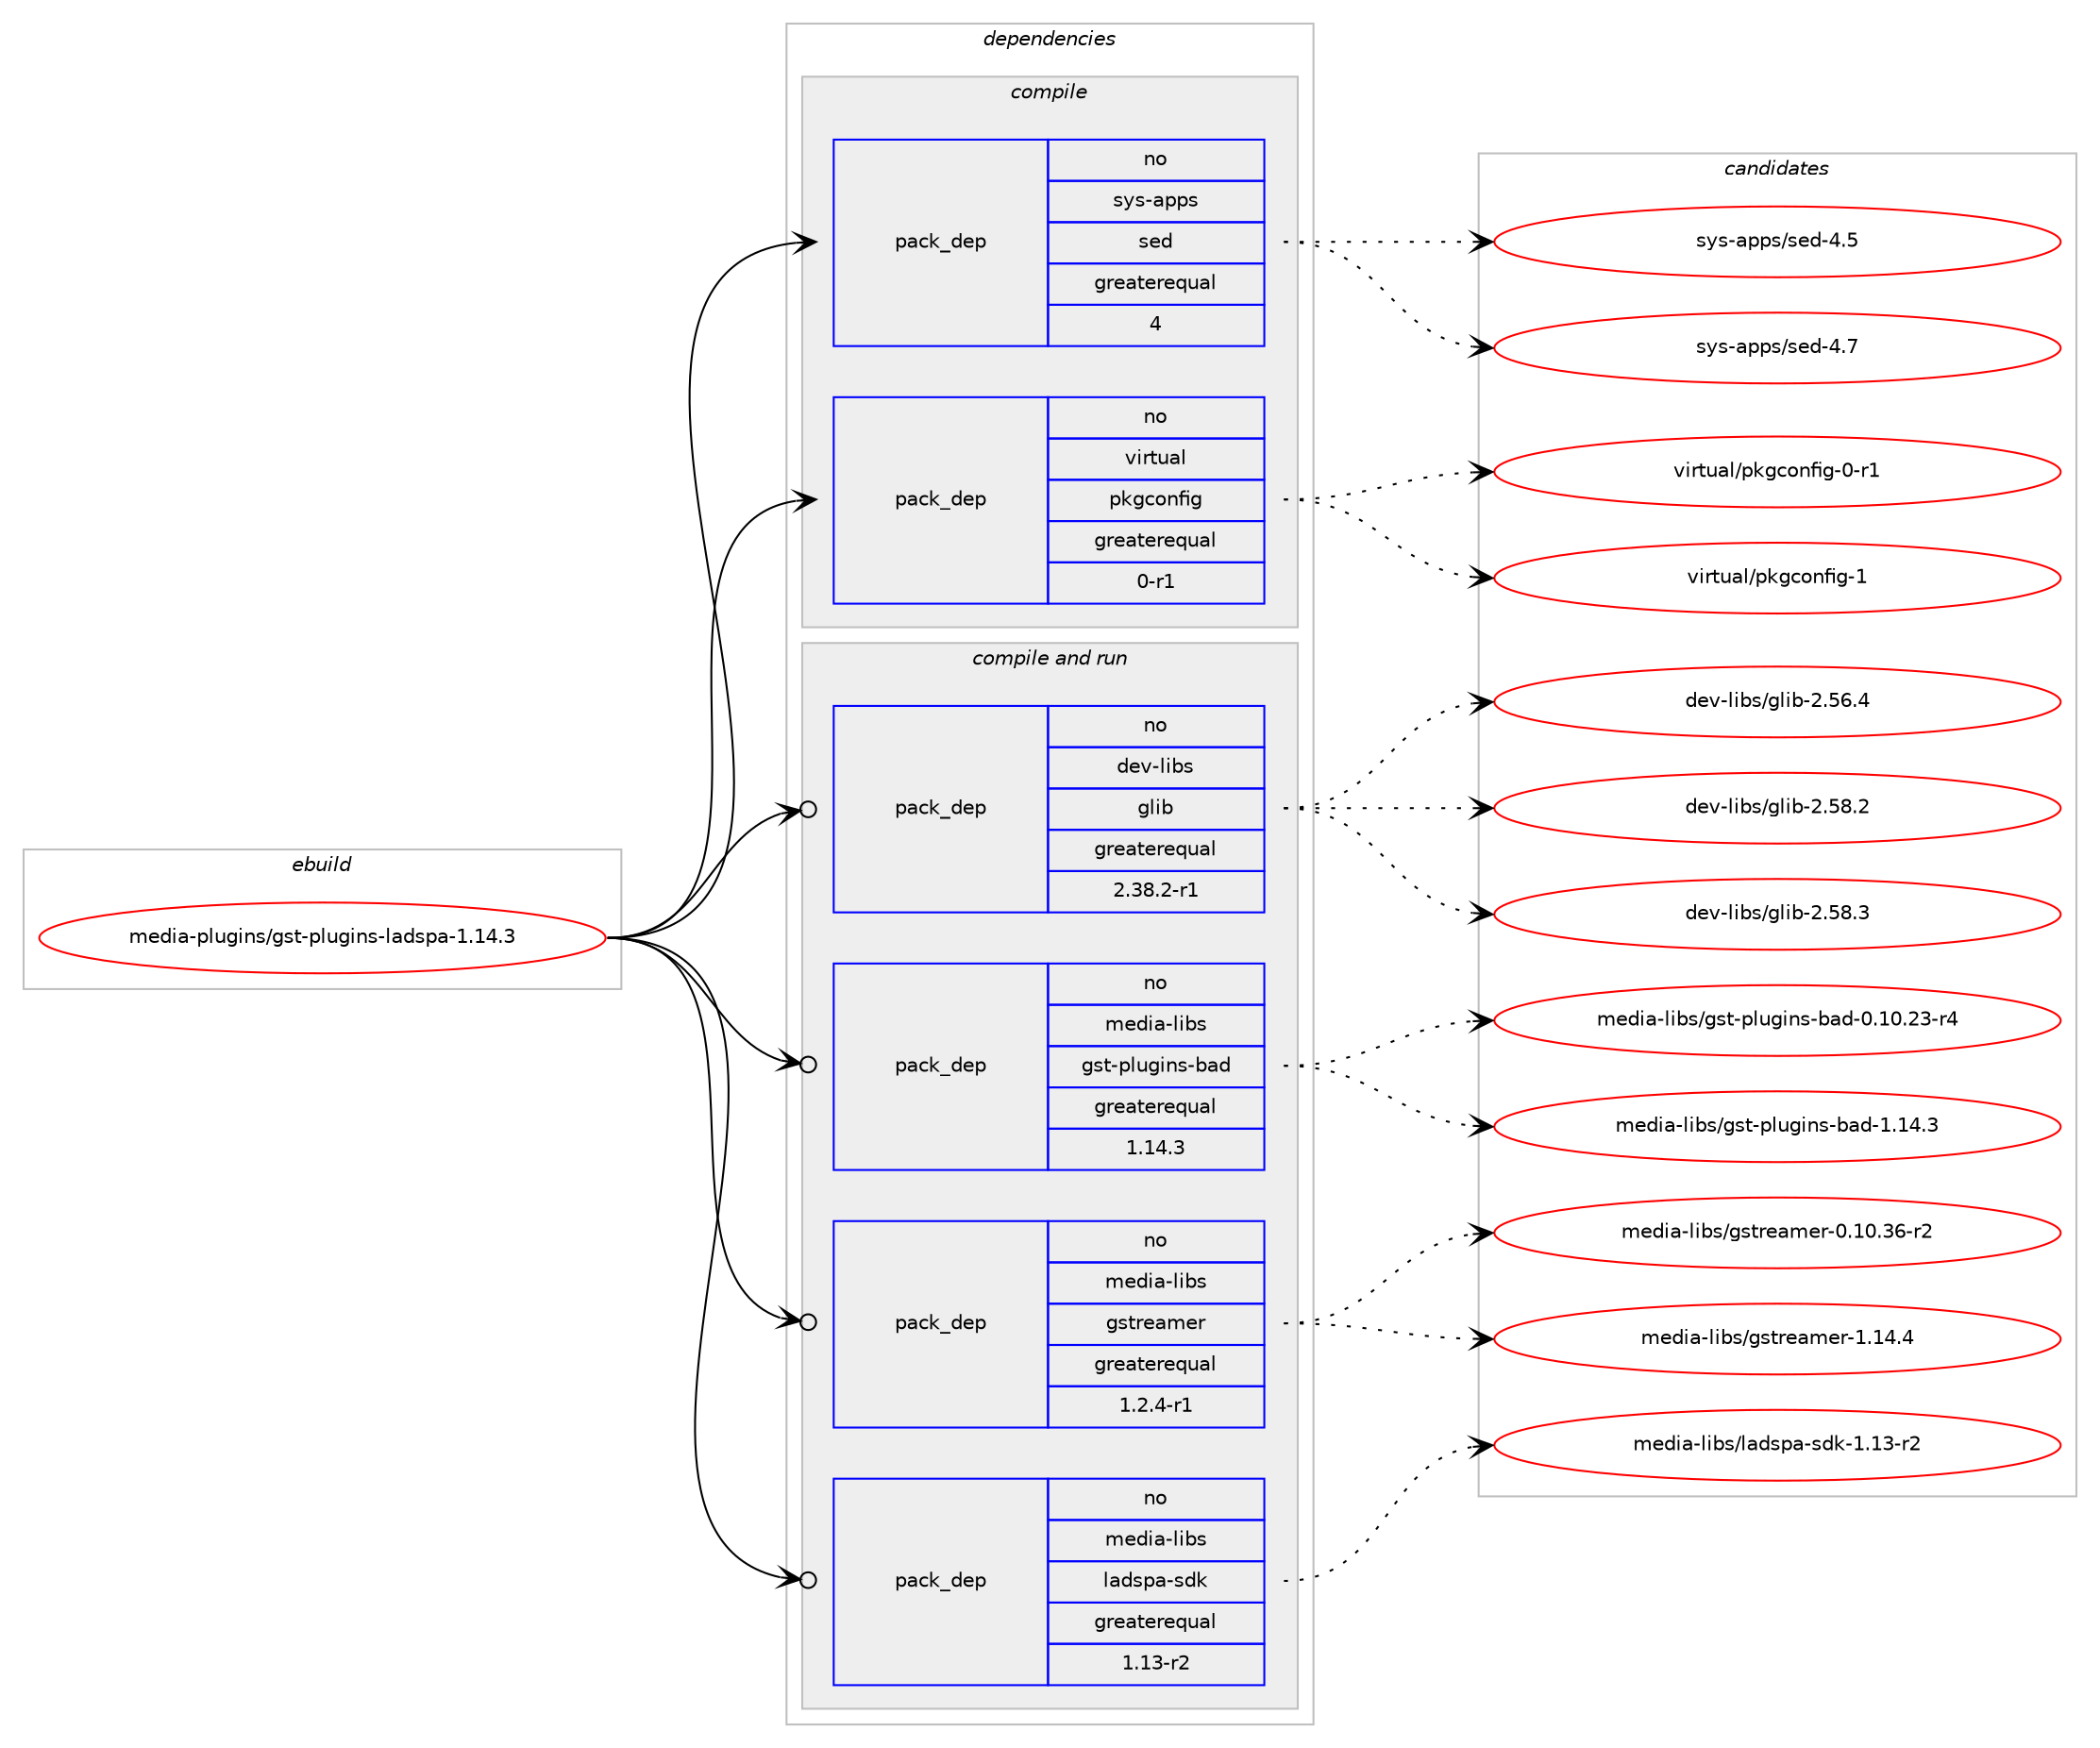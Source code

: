 digraph prolog {

# *************
# Graph options
# *************

newrank=true;
concentrate=true;
compound=true;
graph [rankdir=LR,fontname=Helvetica,fontsize=10,ranksep=1.5];#, ranksep=2.5, nodesep=0.2];
edge  [arrowhead=vee];
node  [fontname=Helvetica,fontsize=10];

# **********
# The ebuild
# **********

subgraph cluster_leftcol {
color=gray;
rank=same;
label=<<i>ebuild</i>>;
id [label="media-plugins/gst-plugins-ladspa-1.14.3", color=red, width=4, href="../media-plugins/gst-plugins-ladspa-1.14.3.svg"];
}

# ****************
# The dependencies
# ****************

subgraph cluster_midcol {
color=gray;
label=<<i>dependencies</i>>;
subgraph cluster_compile {
fillcolor="#eeeeee";
style=filled;
label=<<i>compile</i>>;
subgraph pack1157760 {
dependency1620257 [label=<<TABLE BORDER="0" CELLBORDER="1" CELLSPACING="0" CELLPADDING="4" WIDTH="220"><TR><TD ROWSPAN="6" CELLPADDING="30">pack_dep</TD></TR><TR><TD WIDTH="110">no</TD></TR><TR><TD>sys-apps</TD></TR><TR><TD>sed</TD></TR><TR><TD>greaterequal</TD></TR><TR><TD>4</TD></TR></TABLE>>, shape=none, color=blue];
}
id:e -> dependency1620257:w [weight=20,style="solid",arrowhead="vee"];
subgraph pack1157761 {
dependency1620258 [label=<<TABLE BORDER="0" CELLBORDER="1" CELLSPACING="0" CELLPADDING="4" WIDTH="220"><TR><TD ROWSPAN="6" CELLPADDING="30">pack_dep</TD></TR><TR><TD WIDTH="110">no</TD></TR><TR><TD>virtual</TD></TR><TR><TD>pkgconfig</TD></TR><TR><TD>greaterequal</TD></TR><TR><TD>0-r1</TD></TR></TABLE>>, shape=none, color=blue];
}
id:e -> dependency1620258:w [weight=20,style="solid",arrowhead="vee"];
}
subgraph cluster_compileandrun {
fillcolor="#eeeeee";
style=filled;
label=<<i>compile and run</i>>;
subgraph pack1157762 {
dependency1620259 [label=<<TABLE BORDER="0" CELLBORDER="1" CELLSPACING="0" CELLPADDING="4" WIDTH="220"><TR><TD ROWSPAN="6" CELLPADDING="30">pack_dep</TD></TR><TR><TD WIDTH="110">no</TD></TR><TR><TD>dev-libs</TD></TR><TR><TD>glib</TD></TR><TR><TD>greaterequal</TD></TR><TR><TD>2.38.2-r1</TD></TR></TABLE>>, shape=none, color=blue];
}
id:e -> dependency1620259:w [weight=20,style="solid",arrowhead="odotvee"];
subgraph pack1157763 {
dependency1620260 [label=<<TABLE BORDER="0" CELLBORDER="1" CELLSPACING="0" CELLPADDING="4" WIDTH="220"><TR><TD ROWSPAN="6" CELLPADDING="30">pack_dep</TD></TR><TR><TD WIDTH="110">no</TD></TR><TR><TD>media-libs</TD></TR><TR><TD>gst-plugins-bad</TD></TR><TR><TD>greaterequal</TD></TR><TR><TD>1.14.3</TD></TR></TABLE>>, shape=none, color=blue];
}
id:e -> dependency1620260:w [weight=20,style="solid",arrowhead="odotvee"];
subgraph pack1157764 {
dependency1620261 [label=<<TABLE BORDER="0" CELLBORDER="1" CELLSPACING="0" CELLPADDING="4" WIDTH="220"><TR><TD ROWSPAN="6" CELLPADDING="30">pack_dep</TD></TR><TR><TD WIDTH="110">no</TD></TR><TR><TD>media-libs</TD></TR><TR><TD>gstreamer</TD></TR><TR><TD>greaterequal</TD></TR><TR><TD>1.2.4-r1</TD></TR></TABLE>>, shape=none, color=blue];
}
id:e -> dependency1620261:w [weight=20,style="solid",arrowhead="odotvee"];
subgraph pack1157765 {
dependency1620262 [label=<<TABLE BORDER="0" CELLBORDER="1" CELLSPACING="0" CELLPADDING="4" WIDTH="220"><TR><TD ROWSPAN="6" CELLPADDING="30">pack_dep</TD></TR><TR><TD WIDTH="110">no</TD></TR><TR><TD>media-libs</TD></TR><TR><TD>ladspa-sdk</TD></TR><TR><TD>greaterequal</TD></TR><TR><TD>1.13-r2</TD></TR></TABLE>>, shape=none, color=blue];
}
id:e -> dependency1620262:w [weight=20,style="solid",arrowhead="odotvee"];
}
subgraph cluster_run {
fillcolor="#eeeeee";
style=filled;
label=<<i>run</i>>;
}
}

# **************
# The candidates
# **************

subgraph cluster_choices {
rank=same;
color=gray;
label=<<i>candidates</i>>;

subgraph choice1157760 {
color=black;
nodesep=1;
choice11512111545971121121154711510110045524653 [label="sys-apps/sed-4.5", color=red, width=4,href="../sys-apps/sed-4.5.svg"];
choice11512111545971121121154711510110045524655 [label="sys-apps/sed-4.7", color=red, width=4,href="../sys-apps/sed-4.7.svg"];
dependency1620257:e -> choice11512111545971121121154711510110045524653:w [style=dotted,weight="100"];
dependency1620257:e -> choice11512111545971121121154711510110045524655:w [style=dotted,weight="100"];
}
subgraph choice1157761 {
color=black;
nodesep=1;
choice11810511411611797108471121071039911111010210510345484511449 [label="virtual/pkgconfig-0-r1", color=red, width=4,href="../virtual/pkgconfig-0-r1.svg"];
choice1181051141161179710847112107103991111101021051034549 [label="virtual/pkgconfig-1", color=red, width=4,href="../virtual/pkgconfig-1.svg"];
dependency1620258:e -> choice11810511411611797108471121071039911111010210510345484511449:w [style=dotted,weight="100"];
dependency1620258:e -> choice1181051141161179710847112107103991111101021051034549:w [style=dotted,weight="100"];
}
subgraph choice1157762 {
color=black;
nodesep=1;
choice1001011184510810598115471031081059845504653544652 [label="dev-libs/glib-2.56.4", color=red, width=4,href="../dev-libs/glib-2.56.4.svg"];
choice1001011184510810598115471031081059845504653564650 [label="dev-libs/glib-2.58.2", color=red, width=4,href="../dev-libs/glib-2.58.2.svg"];
choice1001011184510810598115471031081059845504653564651 [label="dev-libs/glib-2.58.3", color=red, width=4,href="../dev-libs/glib-2.58.3.svg"];
dependency1620259:e -> choice1001011184510810598115471031081059845504653544652:w [style=dotted,weight="100"];
dependency1620259:e -> choice1001011184510810598115471031081059845504653564650:w [style=dotted,weight="100"];
dependency1620259:e -> choice1001011184510810598115471031081059845504653564651:w [style=dotted,weight="100"];
}
subgraph choice1157763 {
color=black;
nodesep=1;
choice109101100105974510810598115471031151164511210811710310511011545989710045484649484650514511452 [label="media-libs/gst-plugins-bad-0.10.23-r4", color=red, width=4,href="../media-libs/gst-plugins-bad-0.10.23-r4.svg"];
choice109101100105974510810598115471031151164511210811710310511011545989710045494649524651 [label="media-libs/gst-plugins-bad-1.14.3", color=red, width=4,href="../media-libs/gst-plugins-bad-1.14.3.svg"];
dependency1620260:e -> choice109101100105974510810598115471031151164511210811710310511011545989710045484649484650514511452:w [style=dotted,weight="100"];
dependency1620260:e -> choice109101100105974510810598115471031151164511210811710310511011545989710045494649524651:w [style=dotted,weight="100"];
}
subgraph choice1157764 {
color=black;
nodesep=1;
choice109101100105974510810598115471031151161141019710910111445484649484651544511450 [label="media-libs/gstreamer-0.10.36-r2", color=red, width=4,href="../media-libs/gstreamer-0.10.36-r2.svg"];
choice109101100105974510810598115471031151161141019710910111445494649524652 [label="media-libs/gstreamer-1.14.4", color=red, width=4,href="../media-libs/gstreamer-1.14.4.svg"];
dependency1620261:e -> choice109101100105974510810598115471031151161141019710910111445484649484651544511450:w [style=dotted,weight="100"];
dependency1620261:e -> choice109101100105974510810598115471031151161141019710910111445494649524652:w [style=dotted,weight="100"];
}
subgraph choice1157765 {
color=black;
nodesep=1;
choice1091011001059745108105981154710897100115112974511510010745494649514511450 [label="media-libs/ladspa-sdk-1.13-r2", color=red, width=4,href="../media-libs/ladspa-sdk-1.13-r2.svg"];
dependency1620262:e -> choice1091011001059745108105981154710897100115112974511510010745494649514511450:w [style=dotted,weight="100"];
}
}

}
